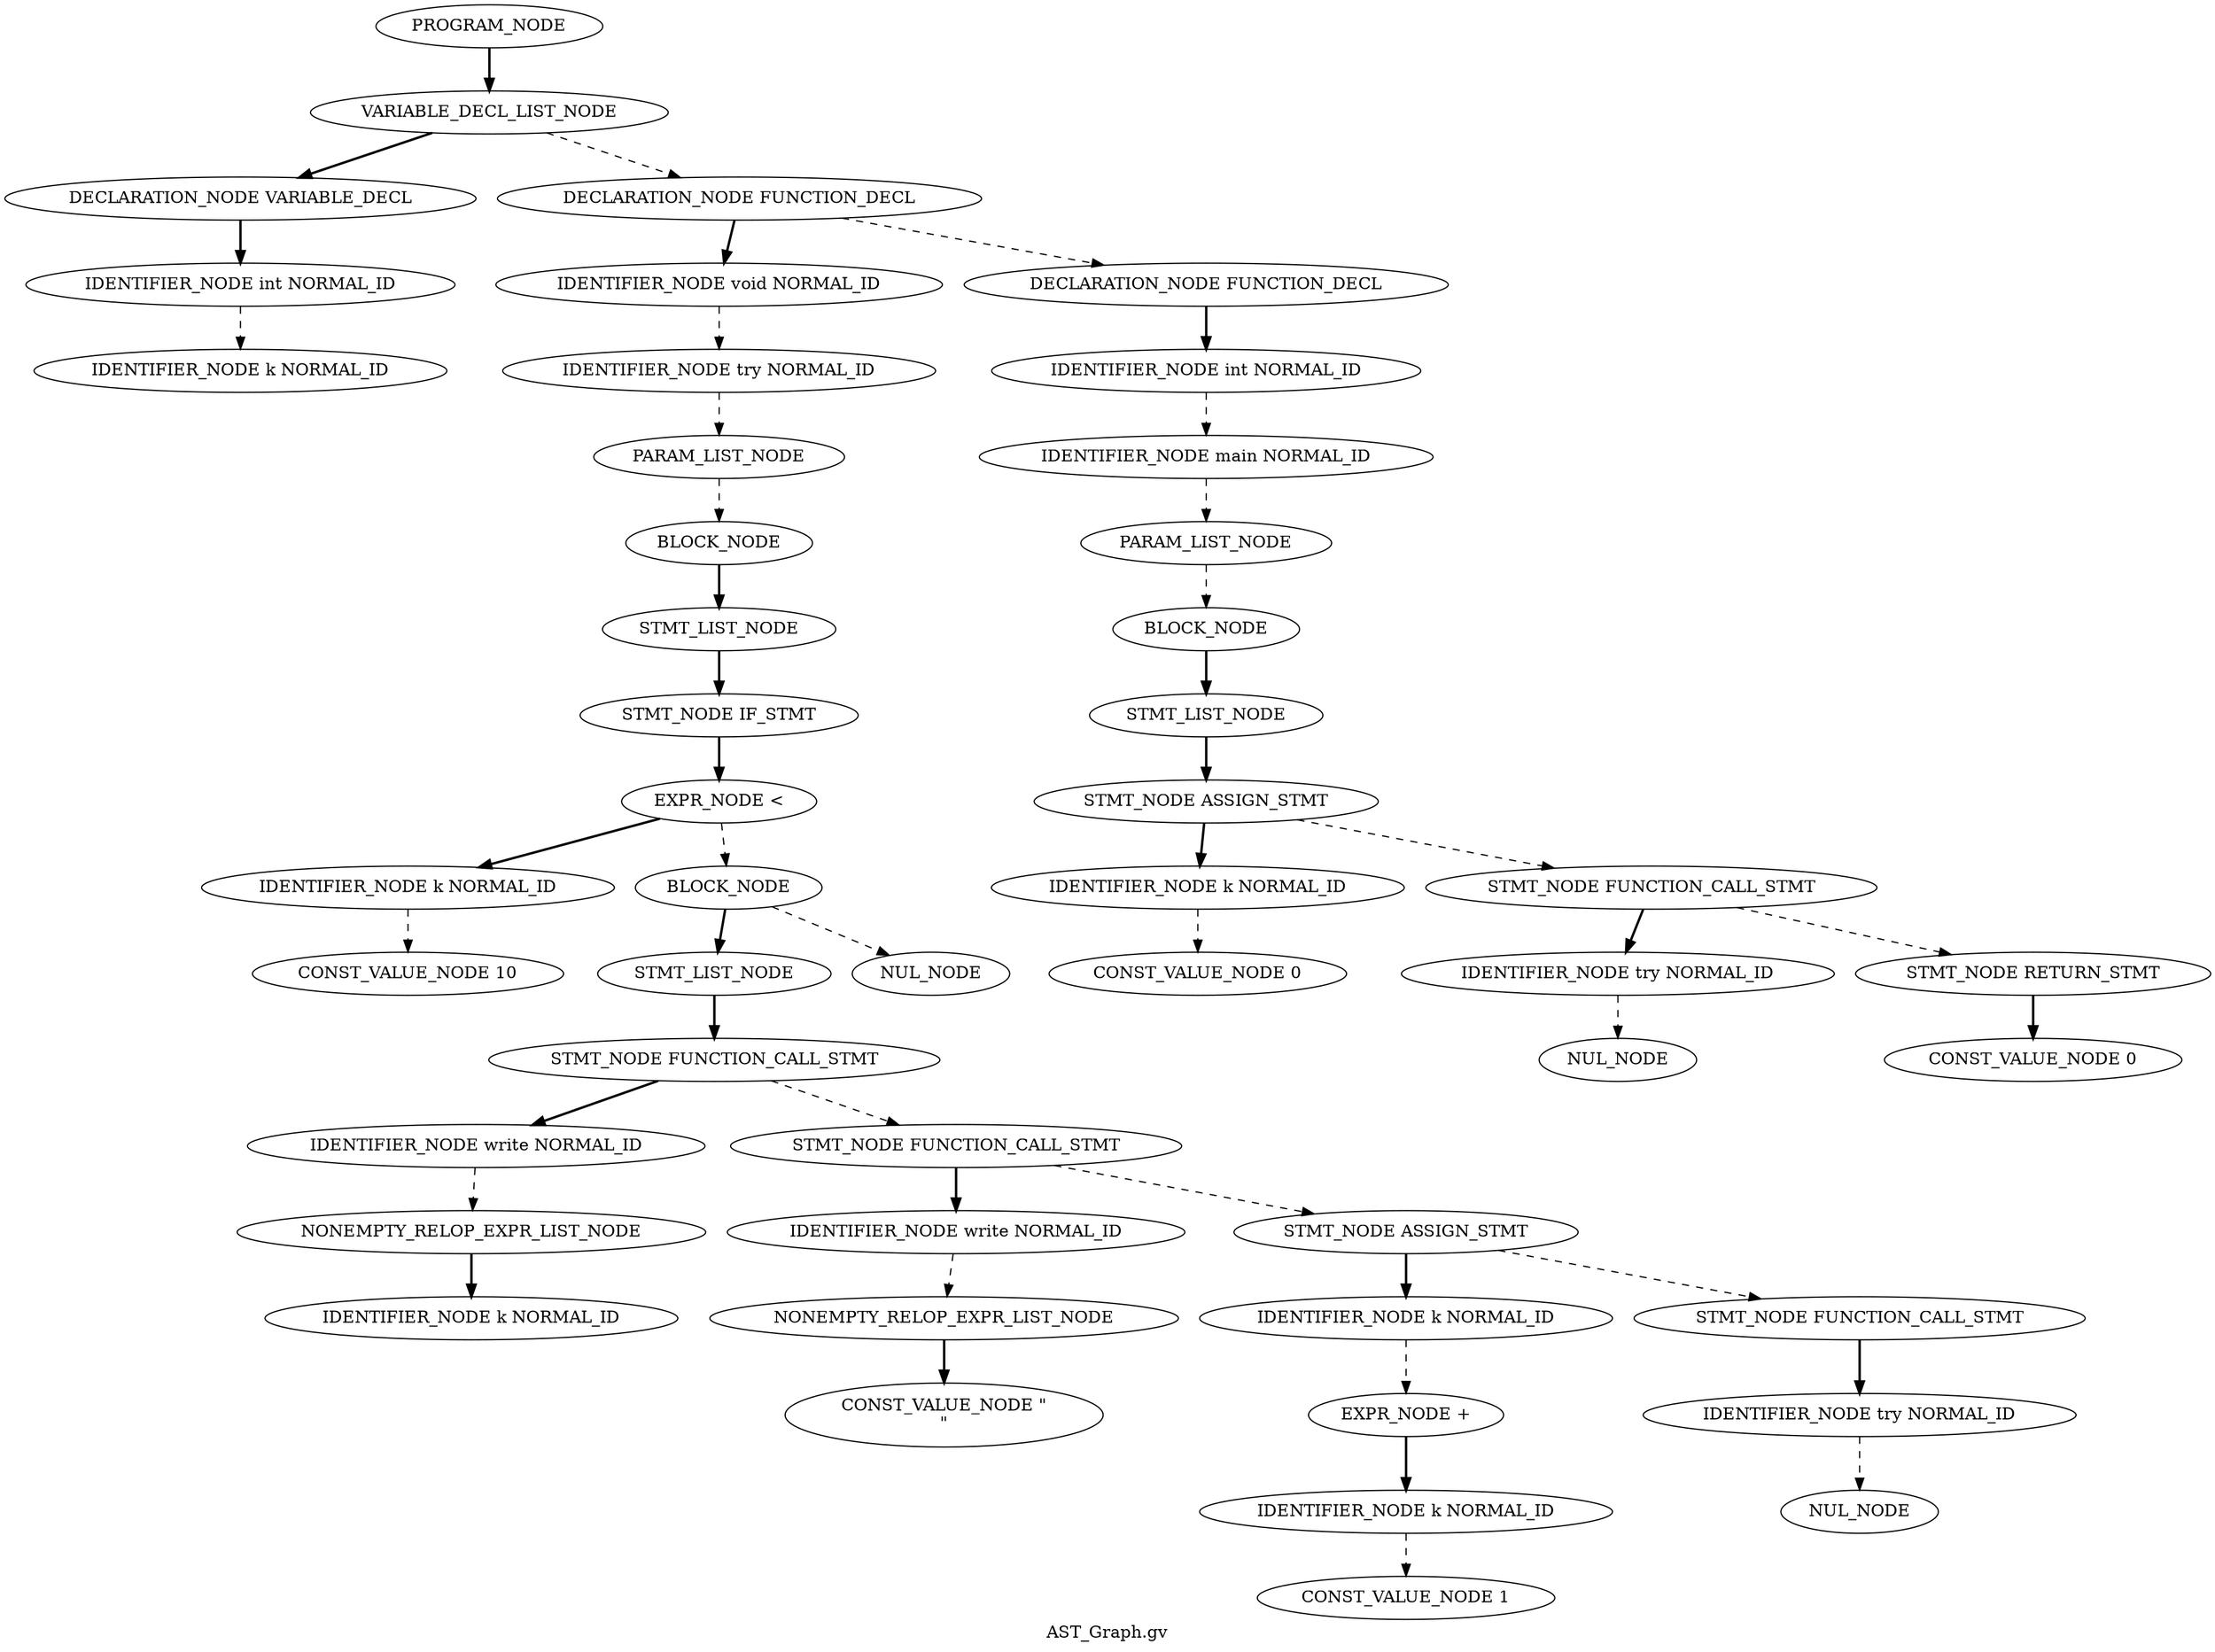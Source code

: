 Digraph AST
{
label = "AST_Graph.gv"
node0 [label ="PROGRAM_NODE"]
node1 [label ="VARIABLE_DECL_LIST_NODE"]
node2 [label ="DECLARATION_NODE VARIABLE_DECL"]
node3 [label ="IDENTIFIER_NODE int NORMAL_ID"]
node4 [label ="IDENTIFIER_NODE k NORMAL_ID"]
node3 -> node4 [style = dashed]
node2 -> node3 [style = bold]
node1 -> node2 [style = bold]
node5 [label ="DECLARATION_NODE FUNCTION_DECL"]
node6 [label ="IDENTIFIER_NODE void NORMAL_ID"]
node7 [label ="IDENTIFIER_NODE try NORMAL_ID"]
node8 [label ="PARAM_LIST_NODE"]
node9 [label ="BLOCK_NODE"]
node10 [label ="STMT_LIST_NODE"]
node11 [label ="STMT_NODE IF_STMT"]
node12 [label ="EXPR_NODE <"]
node13 [label ="IDENTIFIER_NODE k NORMAL_ID"]
node14 [label ="CONST_VALUE_NODE 10"]
node13 -> node14 [style = dashed]
node12 -> node13 [style = bold]
node15 [label ="BLOCK_NODE"]
node16 [label ="STMT_LIST_NODE"]
node17 [label ="STMT_NODE FUNCTION_CALL_STMT"]
node18 [label ="IDENTIFIER_NODE write NORMAL_ID"]
node19 [label ="NONEMPTY_RELOP_EXPR_LIST_NODE"]
node20 [label ="IDENTIFIER_NODE k NORMAL_ID"]
node19 -> node20 [style = bold]
node18 -> node19 [style = dashed]
node17 -> node18 [style = bold]
node21 [label ="STMT_NODE FUNCTION_CALL_STMT"]
node22 [label ="IDENTIFIER_NODE write NORMAL_ID"]
node23 [label ="NONEMPTY_RELOP_EXPR_LIST_NODE"]
node24 [label ="CONST_VALUE_NODE \"\n\""]
node23 -> node24 [style = bold]
node22 -> node23 [style = dashed]
node21 -> node22 [style = bold]
node25 [label ="STMT_NODE ASSIGN_STMT"]
node26 [label ="IDENTIFIER_NODE k NORMAL_ID"]
node27 [label ="EXPR_NODE +"]
node28 [label ="IDENTIFIER_NODE k NORMAL_ID"]
node29 [label ="CONST_VALUE_NODE 1"]
node28 -> node29 [style = dashed]
node27 -> node28 [style = bold]
node26 -> node27 [style = dashed]
node25 -> node26 [style = bold]
node30 [label ="STMT_NODE FUNCTION_CALL_STMT"]
node31 [label ="IDENTIFIER_NODE try NORMAL_ID"]
node32 [label ="NUL_NODE"]
node31 -> node32 [style = dashed]
node30 -> node31 [style = bold]
node25 -> node30 [style = dashed]
node21 -> node25 [style = dashed]
node17 -> node21 [style = dashed]
node16 -> node17 [style = bold]
node15 -> node16 [style = bold]
node33 [label ="NUL_NODE"]
node15 -> node33 [style = dashed]
node12 -> node15 [style = dashed]
node11 -> node12 [style = bold]
node10 -> node11 [style = bold]
node9 -> node10 [style = bold]
node8 -> node9 [style = dashed]
node7 -> node8 [style = dashed]
node6 -> node7 [style = dashed]
node5 -> node6 [style = bold]
node34 [label ="DECLARATION_NODE FUNCTION_DECL"]
node35 [label ="IDENTIFIER_NODE int NORMAL_ID"]
node36 [label ="IDENTIFIER_NODE main NORMAL_ID"]
node37 [label ="PARAM_LIST_NODE"]
node38 [label ="BLOCK_NODE"]
node39 [label ="STMT_LIST_NODE"]
node40 [label ="STMT_NODE ASSIGN_STMT"]
node41 [label ="IDENTIFIER_NODE k NORMAL_ID"]
node42 [label ="CONST_VALUE_NODE 0"]
node41 -> node42 [style = dashed]
node40 -> node41 [style = bold]
node43 [label ="STMT_NODE FUNCTION_CALL_STMT"]
node44 [label ="IDENTIFIER_NODE try NORMAL_ID"]
node45 [label ="NUL_NODE"]
node44 -> node45 [style = dashed]
node43 -> node44 [style = bold]
node46 [label ="STMT_NODE RETURN_STMT"]
node47 [label ="CONST_VALUE_NODE 0"]
node46 -> node47 [style = bold]
node43 -> node46 [style = dashed]
node40 -> node43 [style = dashed]
node39 -> node40 [style = bold]
node38 -> node39 [style = bold]
node37 -> node38 [style = dashed]
node36 -> node37 [style = dashed]
node35 -> node36 [style = dashed]
node34 -> node35 [style = bold]
node5 -> node34 [style = dashed]
node1 -> node5 [style = dashed]
node0 -> node1 [style = bold]
}
